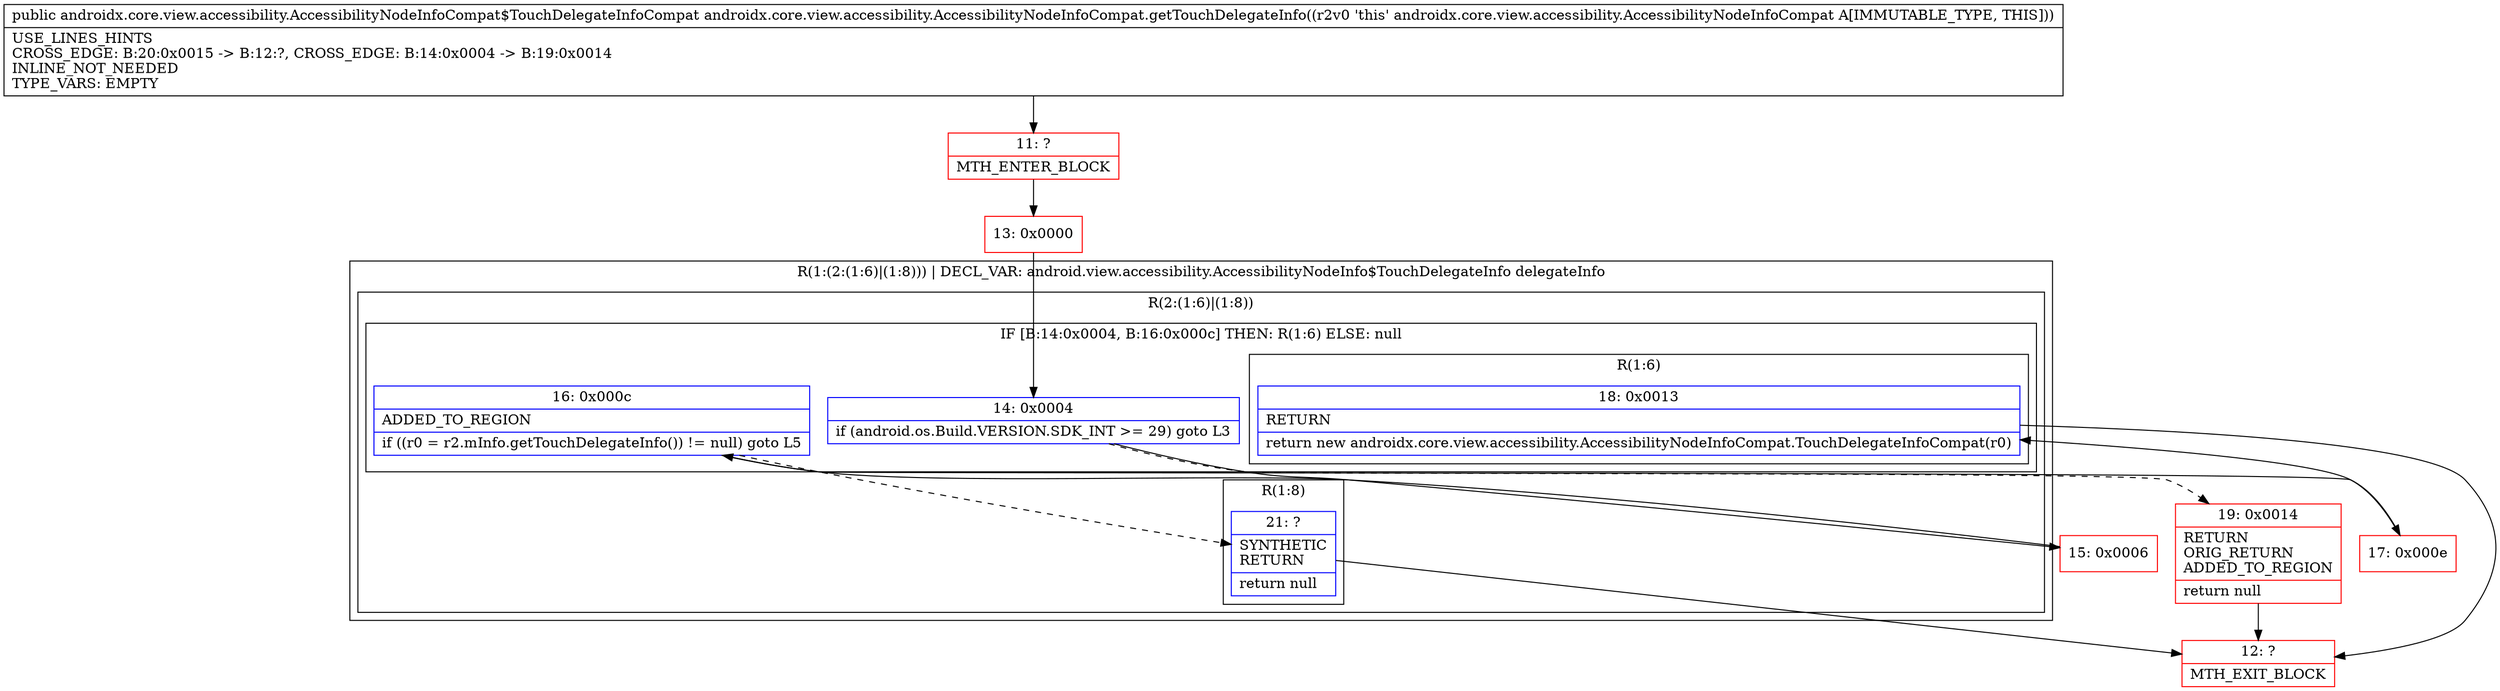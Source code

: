 digraph "CFG forandroidx.core.view.accessibility.AccessibilityNodeInfoCompat.getTouchDelegateInfo()Landroidx\/core\/view\/accessibility\/AccessibilityNodeInfoCompat$TouchDelegateInfoCompat;" {
subgraph cluster_Region_1367237213 {
label = "R(1:(2:(1:6)|(1:8))) | DECL_VAR: android.view.accessibility.AccessibilityNodeInfo$TouchDelegateInfo delegateInfo\l";
node [shape=record,color=blue];
subgraph cluster_Region_39698798 {
label = "R(2:(1:6)|(1:8))";
node [shape=record,color=blue];
subgraph cluster_IfRegion_2023410429 {
label = "IF [B:14:0x0004, B:16:0x000c] THEN: R(1:6) ELSE: null";
node [shape=record,color=blue];
Node_14 [shape=record,label="{14\:\ 0x0004|if (android.os.Build.VERSION.SDK_INT \>= 29) goto L3\l}"];
Node_16 [shape=record,label="{16\:\ 0x000c|ADDED_TO_REGION\l|if ((r0 = r2.mInfo.getTouchDelegateInfo()) != null) goto L5\l}"];
subgraph cluster_Region_1983480029 {
label = "R(1:6)";
node [shape=record,color=blue];
Node_18 [shape=record,label="{18\:\ 0x0013|RETURN\l|return new androidx.core.view.accessibility.AccessibilityNodeInfoCompat.TouchDelegateInfoCompat(r0)\l}"];
}
}
subgraph cluster_Region_1425504461 {
label = "R(1:8)";
node [shape=record,color=blue];
Node_21 [shape=record,label="{21\:\ ?|SYNTHETIC\lRETURN\l|return null\l}"];
}
}
}
Node_11 [shape=record,color=red,label="{11\:\ ?|MTH_ENTER_BLOCK\l}"];
Node_13 [shape=record,color=red,label="{13\:\ 0x0000}"];
Node_15 [shape=record,color=red,label="{15\:\ 0x0006}"];
Node_17 [shape=record,color=red,label="{17\:\ 0x000e}"];
Node_12 [shape=record,color=red,label="{12\:\ ?|MTH_EXIT_BLOCK\l}"];
Node_19 [shape=record,color=red,label="{19\:\ 0x0014|RETURN\lORIG_RETURN\lADDED_TO_REGION\l|return null\l}"];
MethodNode[shape=record,label="{public androidx.core.view.accessibility.AccessibilityNodeInfoCompat$TouchDelegateInfoCompat androidx.core.view.accessibility.AccessibilityNodeInfoCompat.getTouchDelegateInfo((r2v0 'this' androidx.core.view.accessibility.AccessibilityNodeInfoCompat A[IMMUTABLE_TYPE, THIS]))  | USE_LINES_HINTS\lCROSS_EDGE: B:20:0x0015 \-\> B:12:?, CROSS_EDGE: B:14:0x0004 \-\> B:19:0x0014\lINLINE_NOT_NEEDED\lTYPE_VARS: EMPTY\l}"];
MethodNode -> Node_11;Node_14 -> Node_15;
Node_14 -> Node_19[style=dashed];
Node_16 -> Node_17;
Node_16 -> Node_21[style=dashed];
Node_18 -> Node_12;
Node_21 -> Node_12;
Node_11 -> Node_13;
Node_13 -> Node_14;
Node_15 -> Node_16;
Node_17 -> Node_18;
Node_19 -> Node_12;
}

